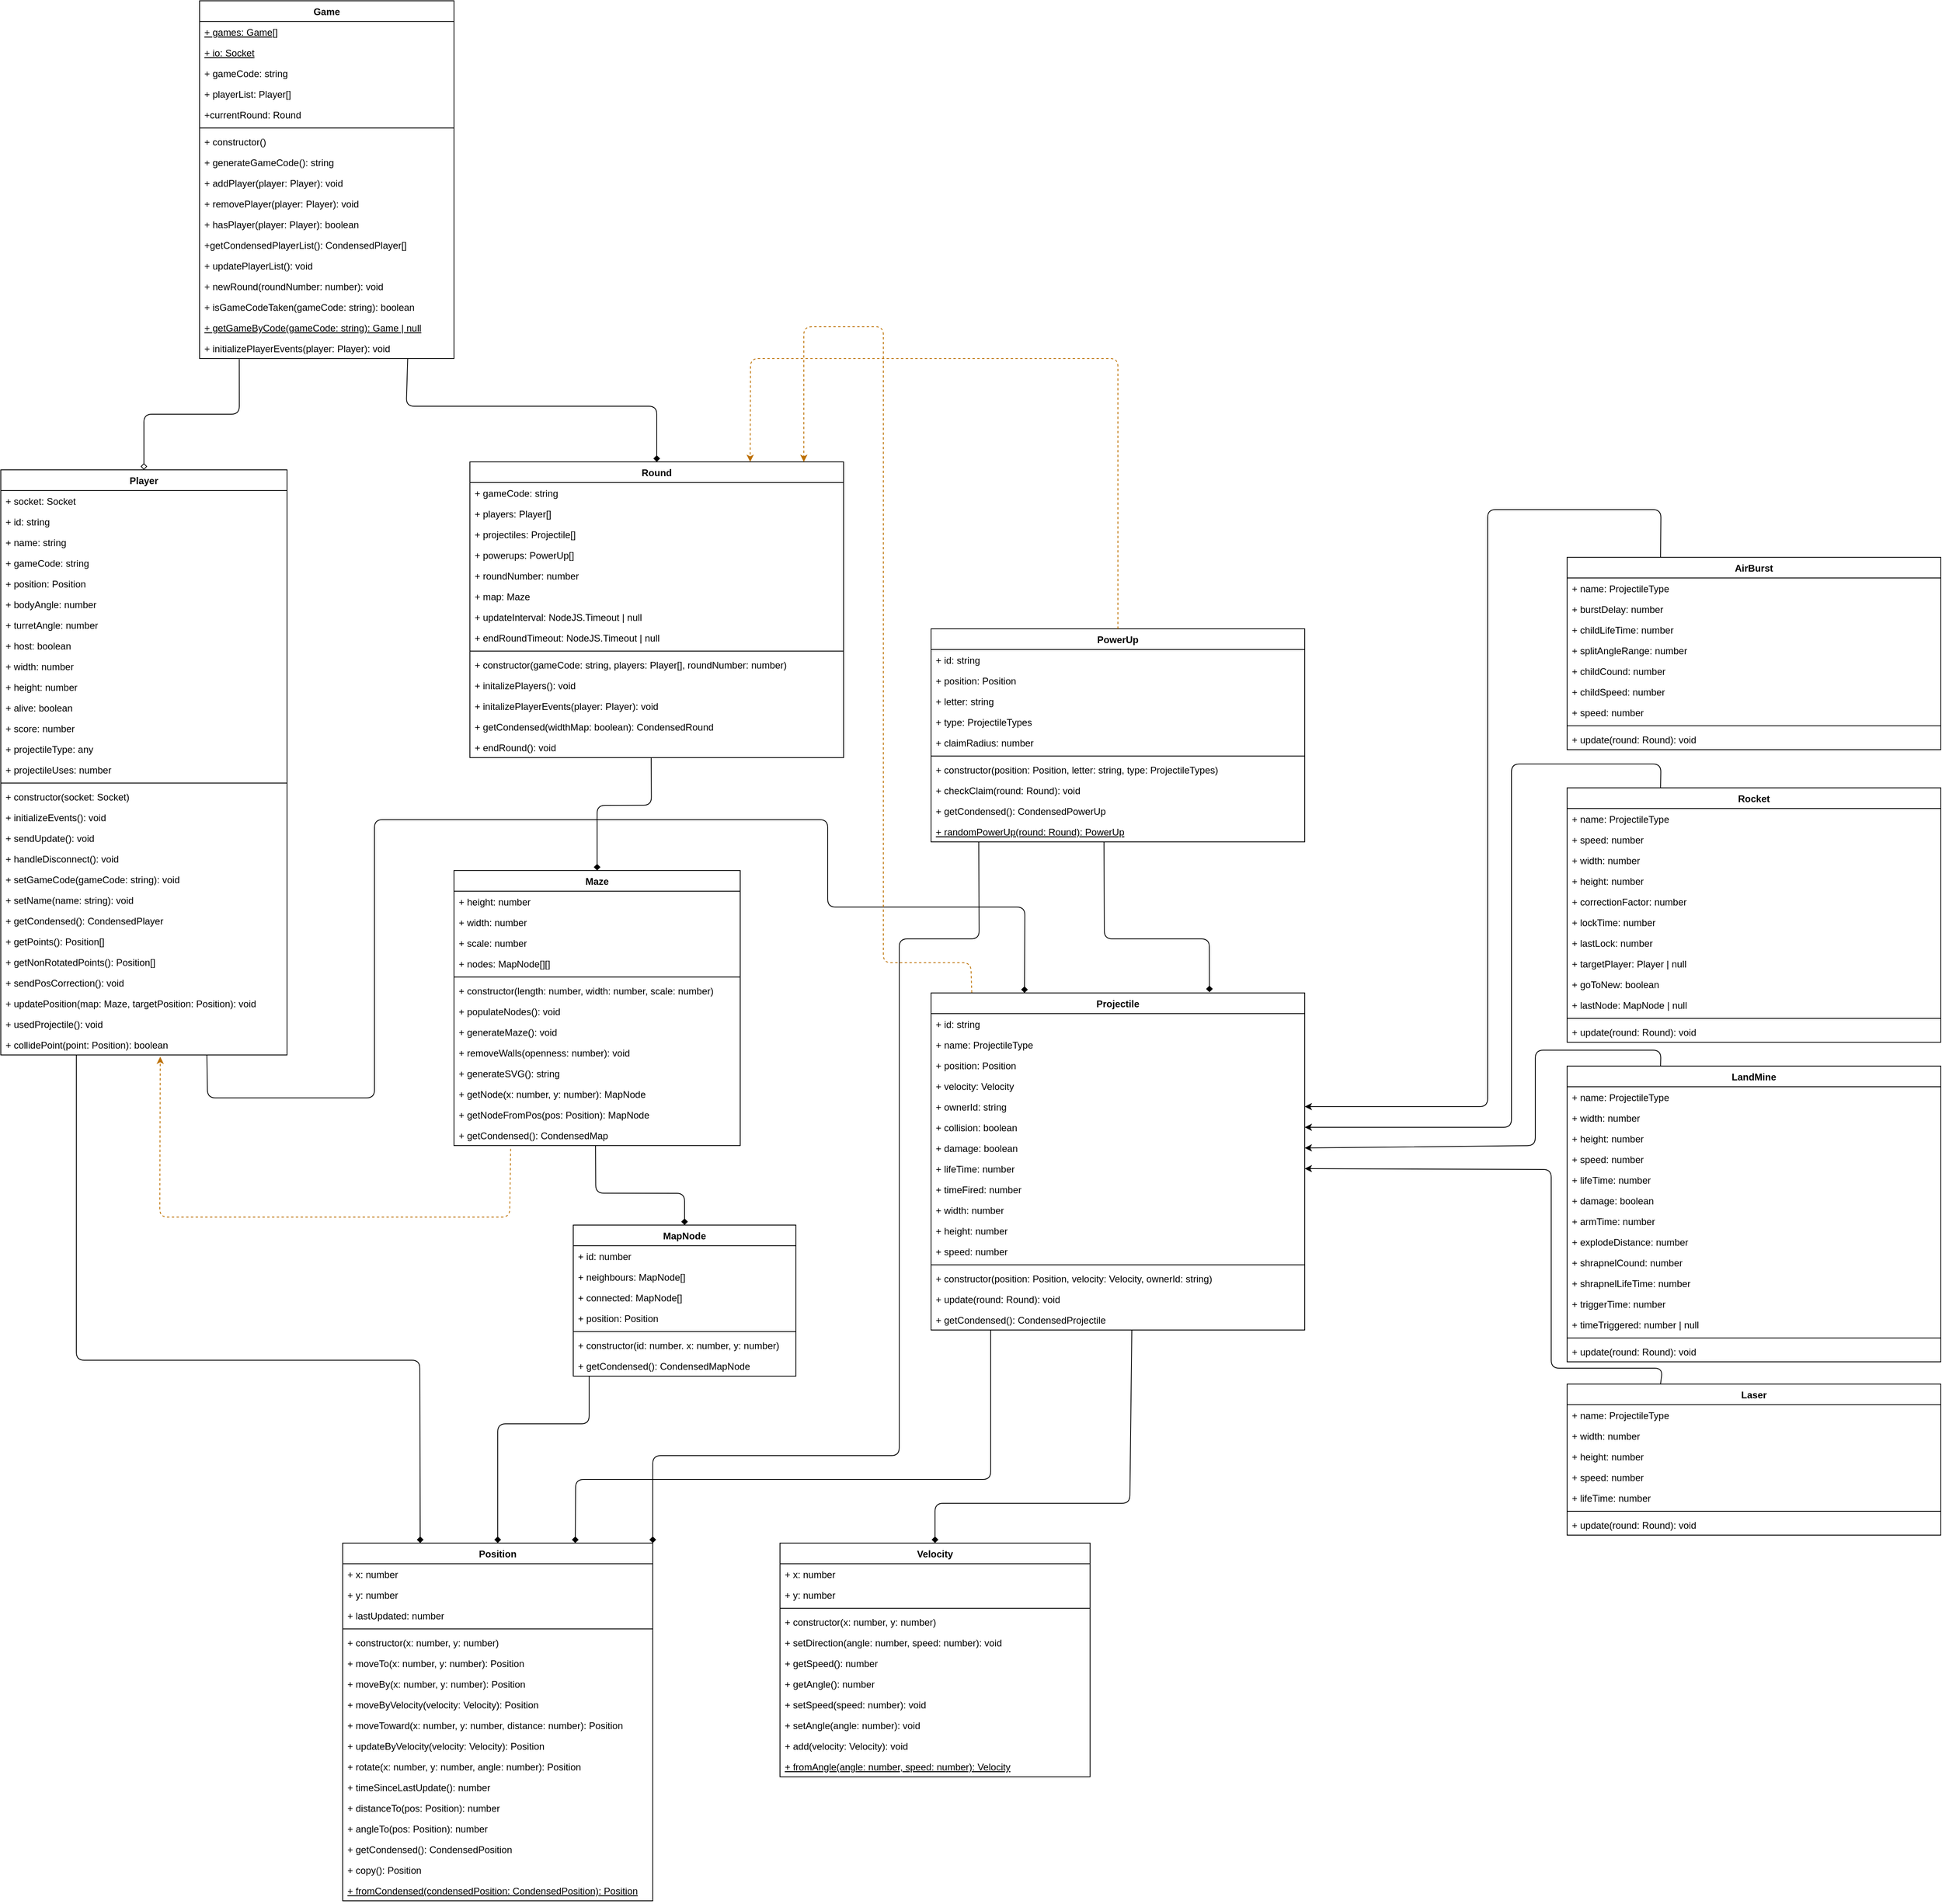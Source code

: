 <mxfile>
    <diagram id="QPvhvS99j_uoD0WqyEpR" name="Page-1">
        <mxGraphModel dx="4615" dy="2575" grid="1" gridSize="10" guides="1" tooltips="1" connect="1" arrows="1" fold="1" page="1" pageScale="1" pageWidth="10000" pageHeight="10000" background="none" math="0" shadow="0">
            <root>
                <mxCell id="0"/>
                <mxCell id="1" parent="0"/>
                <mxCell id="88" value="Game" style="swimlane;fontStyle=1;align=center;verticalAlign=top;childLayout=stackLayout;horizontal=1;startSize=26;horizontalStack=0;resizeParent=1;resizeParentMax=0;resizeLast=0;collapsible=1;marginBottom=0;strokeColor=default;" parent="1" vertex="1">
                    <mxGeometry x="440" y="50" width="320" height="450" as="geometry"/>
                </mxCell>
                <mxCell id="89" value="+ games: Game[]" style="text;strokeColor=none;fillColor=none;align=left;verticalAlign=top;spacingLeft=4;spacingRight=4;overflow=hidden;rotatable=0;points=[[0,0.5],[1,0.5]];portConstraint=eastwest;fontStyle=4" parent="88" vertex="1">
                    <mxGeometry y="26" width="320" height="26" as="geometry"/>
                </mxCell>
                <mxCell id="92" value="+ io: Socket" style="text;strokeColor=none;fillColor=none;align=left;verticalAlign=top;spacingLeft=4;spacingRight=4;overflow=hidden;rotatable=0;points=[[0,0.5],[1,0.5]];portConstraint=eastwest;fontStyle=4" parent="88" vertex="1">
                    <mxGeometry y="52" width="320" height="26" as="geometry"/>
                </mxCell>
                <mxCell id="93" value="+ gameCode: string" style="text;strokeColor=none;fillColor=none;align=left;verticalAlign=top;spacingLeft=4;spacingRight=4;overflow=hidden;rotatable=0;points=[[0,0.5],[1,0.5]];portConstraint=eastwest;" parent="88" vertex="1">
                    <mxGeometry y="78" width="320" height="26" as="geometry"/>
                </mxCell>
                <mxCell id="94" value="+ playerList: Player[]" style="text;strokeColor=none;fillColor=none;align=left;verticalAlign=top;spacingLeft=4;spacingRight=4;overflow=hidden;rotatable=0;points=[[0,0.5],[1,0.5]];portConstraint=eastwest;" parent="88" vertex="1">
                    <mxGeometry y="104" width="320" height="26" as="geometry"/>
                </mxCell>
                <mxCell id="95" value="+currentRound: Round" style="text;strokeColor=none;fillColor=none;align=left;verticalAlign=top;spacingLeft=4;spacingRight=4;overflow=hidden;rotatable=0;points=[[0,0.5],[1,0.5]];portConstraint=eastwest;" parent="88" vertex="1">
                    <mxGeometry y="130" width="320" height="26" as="geometry"/>
                </mxCell>
                <mxCell id="90" value="" style="line;strokeWidth=1;fillColor=none;align=left;verticalAlign=middle;spacingTop=-1;spacingLeft=3;spacingRight=3;rotatable=0;labelPosition=right;points=[];portConstraint=eastwest;strokeColor=inherit;" parent="88" vertex="1">
                    <mxGeometry y="156" width="320" height="8" as="geometry"/>
                </mxCell>
                <mxCell id="91" value="+ constructor()" style="text;strokeColor=none;fillColor=none;align=left;verticalAlign=top;spacingLeft=4;spacingRight=4;overflow=hidden;rotatable=0;points=[[0,0.5],[1,0.5]];portConstraint=eastwest;" parent="88" vertex="1">
                    <mxGeometry y="164" width="320" height="26" as="geometry"/>
                </mxCell>
                <mxCell id="96" value="+ generateGameCode(): string" style="text;strokeColor=none;fillColor=none;align=left;verticalAlign=top;spacingLeft=4;spacingRight=4;overflow=hidden;rotatable=0;points=[[0,0.5],[1,0.5]];portConstraint=eastwest;" parent="88" vertex="1">
                    <mxGeometry y="190" width="320" height="26" as="geometry"/>
                </mxCell>
                <mxCell id="97" value="+ addPlayer(player: Player): void" style="text;strokeColor=none;fillColor=none;align=left;verticalAlign=top;spacingLeft=4;spacingRight=4;overflow=hidden;rotatable=0;points=[[0,0.5],[1,0.5]];portConstraint=eastwest;" parent="88" vertex="1">
                    <mxGeometry y="216" width="320" height="26" as="geometry"/>
                </mxCell>
                <mxCell id="98" value="+ removePlayer(player: Player): void" style="text;strokeColor=none;fillColor=none;align=left;verticalAlign=top;spacingLeft=4;spacingRight=4;overflow=hidden;rotatable=0;points=[[0,0.5],[1,0.5]];portConstraint=eastwest;" parent="88" vertex="1">
                    <mxGeometry y="242" width="320" height="26" as="geometry"/>
                </mxCell>
                <mxCell id="99" value="+ hasPlayer(player: Player): boolean" style="text;strokeColor=none;fillColor=none;align=left;verticalAlign=top;spacingLeft=4;spacingRight=4;overflow=hidden;rotatable=0;points=[[0,0.5],[1,0.5]];portConstraint=eastwest;" parent="88" vertex="1">
                    <mxGeometry y="268" width="320" height="26" as="geometry"/>
                </mxCell>
                <mxCell id="100" value="+getCondensedPlayerList(): CondensedPlayer[]" style="text;strokeColor=none;fillColor=none;align=left;verticalAlign=top;spacingLeft=4;spacingRight=4;overflow=hidden;rotatable=0;points=[[0,0.5],[1,0.5]];portConstraint=eastwest;" parent="88" vertex="1">
                    <mxGeometry y="294" width="320" height="26" as="geometry"/>
                </mxCell>
                <mxCell id="101" value="+ updatePlayerList(): void" style="text;strokeColor=none;fillColor=none;align=left;verticalAlign=top;spacingLeft=4;spacingRight=4;overflow=hidden;rotatable=0;points=[[0,0.5],[1,0.5]];portConstraint=eastwest;" parent="88" vertex="1">
                    <mxGeometry y="320" width="320" height="26" as="geometry"/>
                </mxCell>
                <mxCell id="102" value="+ newRound(roundNumber: number): void" style="text;strokeColor=none;fillColor=none;align=left;verticalAlign=top;spacingLeft=4;spacingRight=4;overflow=hidden;rotatable=0;points=[[0,0.5],[1,0.5]];portConstraint=eastwest;" parent="88" vertex="1">
                    <mxGeometry y="346" width="320" height="26" as="geometry"/>
                </mxCell>
                <mxCell id="103" value="+ isGameCodeTaken(gameCode: string): boolean" style="text;strokeColor=none;fillColor=none;align=left;verticalAlign=top;spacingLeft=4;spacingRight=4;overflow=hidden;rotatable=0;points=[[0,0.5],[1,0.5]];portConstraint=eastwest;" parent="88" vertex="1">
                    <mxGeometry y="372" width="320" height="26" as="geometry"/>
                </mxCell>
                <mxCell id="104" value="+ getGameByCode(gameCode: string): Game | null" style="text;strokeColor=none;fillColor=none;align=left;verticalAlign=top;spacingLeft=4;spacingRight=4;overflow=hidden;rotatable=0;points=[[0,0.5],[1,0.5]];portConstraint=eastwest;fontStyle=4" parent="88" vertex="1">
                    <mxGeometry y="398" width="320" height="26" as="geometry"/>
                </mxCell>
                <mxCell id="105" value="+ initializePlayerEvents(player: Player): void" style="text;strokeColor=none;fillColor=none;align=left;verticalAlign=top;spacingLeft=4;spacingRight=4;overflow=hidden;rotatable=0;points=[[0,0.5],[1,0.5]];portConstraint=eastwest;" parent="88" vertex="1">
                    <mxGeometry y="424" width="320" height="26" as="geometry"/>
                </mxCell>
                <mxCell id="133" value="MapNode" style="swimlane;fontStyle=1;align=center;verticalAlign=top;childLayout=stackLayout;horizontal=1;startSize=26;horizontalStack=0;resizeParent=1;resizeParentMax=0;resizeLast=0;collapsible=1;marginBottom=0;" parent="1" vertex="1">
                    <mxGeometry x="910" y="1590" width="280" height="190" as="geometry"/>
                </mxCell>
                <mxCell id="134" value="+ id: number" style="text;strokeColor=none;fillColor=none;align=left;verticalAlign=top;spacingLeft=4;spacingRight=4;overflow=hidden;rotatable=0;points=[[0,0.5],[1,0.5]];portConstraint=eastwest;" parent="133" vertex="1">
                    <mxGeometry y="26" width="280" height="26" as="geometry"/>
                </mxCell>
                <mxCell id="137" value="+ neighbours: MapNode[]" style="text;strokeColor=none;fillColor=none;align=left;verticalAlign=top;spacingLeft=4;spacingRight=4;overflow=hidden;rotatable=0;points=[[0,0.5],[1,0.5]];portConstraint=eastwest;" parent="133" vertex="1">
                    <mxGeometry y="52" width="280" height="26" as="geometry"/>
                </mxCell>
                <mxCell id="138" value="+ connected: MapNode[]" style="text;strokeColor=none;fillColor=none;align=left;verticalAlign=top;spacingLeft=4;spacingRight=4;overflow=hidden;rotatable=0;points=[[0,0.5],[1,0.5]];portConstraint=eastwest;" parent="133" vertex="1">
                    <mxGeometry y="78" width="280" height="26" as="geometry"/>
                </mxCell>
                <mxCell id="139" value="+ position: Position" style="text;strokeColor=none;fillColor=none;align=left;verticalAlign=top;spacingLeft=4;spacingRight=4;overflow=hidden;rotatable=0;points=[[0,0.5],[1,0.5]];portConstraint=eastwest;" parent="133" vertex="1">
                    <mxGeometry y="104" width="280" height="26" as="geometry"/>
                </mxCell>
                <mxCell id="135" value="" style="line;strokeWidth=1;fillColor=none;align=left;verticalAlign=middle;spacingTop=-1;spacingLeft=3;spacingRight=3;rotatable=0;labelPosition=right;points=[];portConstraint=eastwest;strokeColor=inherit;" parent="133" vertex="1">
                    <mxGeometry y="130" width="280" height="8" as="geometry"/>
                </mxCell>
                <mxCell id="136" value="+ constructor(id: number. x: number, y: number)" style="text;strokeColor=none;fillColor=none;align=left;verticalAlign=top;spacingLeft=4;spacingRight=4;overflow=hidden;rotatable=0;points=[[0,0.5],[1,0.5]];portConstraint=eastwest;" parent="133" vertex="1">
                    <mxGeometry y="138" width="280" height="26" as="geometry"/>
                </mxCell>
                <mxCell id="140" value="+ getCondensed(): CondensedMapNode" style="text;strokeColor=none;fillColor=none;align=left;verticalAlign=top;spacingLeft=4;spacingRight=4;overflow=hidden;rotatable=0;points=[[0,0.5],[1,0.5]];portConstraint=eastwest;" parent="133" vertex="1">
                    <mxGeometry y="164" width="280" height="26" as="geometry"/>
                </mxCell>
                <mxCell id="142" value="Maze" style="swimlane;fontStyle=1;align=center;verticalAlign=top;childLayout=stackLayout;horizontal=1;startSize=26;horizontalStack=0;resizeParent=1;resizeParentMax=0;resizeLast=0;collapsible=1;marginBottom=0;" vertex="1" parent="1">
                    <mxGeometry x="760" y="1144" width="360" height="346" as="geometry"/>
                </mxCell>
                <mxCell id="143" value="+ height: number" style="text;strokeColor=none;fillColor=none;align=left;verticalAlign=top;spacingLeft=4;spacingRight=4;overflow=hidden;rotatable=0;points=[[0,0.5],[1,0.5]];portConstraint=eastwest;" vertex="1" parent="142">
                    <mxGeometry y="26" width="360" height="26" as="geometry"/>
                </mxCell>
                <mxCell id="146" value="+ width: number" style="text;strokeColor=none;fillColor=none;align=left;verticalAlign=top;spacingLeft=4;spacingRight=4;overflow=hidden;rotatable=0;points=[[0,0.5],[1,0.5]];portConstraint=eastwest;" vertex="1" parent="142">
                    <mxGeometry y="52" width="360" height="26" as="geometry"/>
                </mxCell>
                <mxCell id="147" value="+ scale: number" style="text;strokeColor=none;fillColor=none;align=left;verticalAlign=top;spacingLeft=4;spacingRight=4;overflow=hidden;rotatable=0;points=[[0,0.5],[1,0.5]];portConstraint=eastwest;" vertex="1" parent="142">
                    <mxGeometry y="78" width="360" height="26" as="geometry"/>
                </mxCell>
                <mxCell id="148" value="+ nodes: MapNode[][]" style="text;strokeColor=none;fillColor=none;align=left;verticalAlign=top;spacingLeft=4;spacingRight=4;overflow=hidden;rotatable=0;points=[[0,0.5],[1,0.5]];portConstraint=eastwest;" vertex="1" parent="142">
                    <mxGeometry y="104" width="360" height="26" as="geometry"/>
                </mxCell>
                <mxCell id="144" value="" style="line;strokeWidth=1;fillColor=none;align=left;verticalAlign=middle;spacingTop=-1;spacingLeft=3;spacingRight=3;rotatable=0;labelPosition=right;points=[];portConstraint=eastwest;strokeColor=inherit;" vertex="1" parent="142">
                    <mxGeometry y="130" width="360" height="8" as="geometry"/>
                </mxCell>
                <mxCell id="145" value="+ constructor(length: number, width: number, scale: number)" style="text;strokeColor=none;fillColor=none;align=left;verticalAlign=top;spacingLeft=4;spacingRight=4;overflow=hidden;rotatable=0;points=[[0,0.5],[1,0.5]];portConstraint=eastwest;" vertex="1" parent="142">
                    <mxGeometry y="138" width="360" height="26" as="geometry"/>
                </mxCell>
                <mxCell id="149" value="+ populateNodes(): void" style="text;strokeColor=none;fillColor=none;align=left;verticalAlign=top;spacingLeft=4;spacingRight=4;overflow=hidden;rotatable=0;points=[[0,0.5],[1,0.5]];portConstraint=eastwest;" vertex="1" parent="142">
                    <mxGeometry y="164" width="360" height="26" as="geometry"/>
                </mxCell>
                <mxCell id="150" value="+ generateMaze(): void" style="text;strokeColor=none;fillColor=none;align=left;verticalAlign=top;spacingLeft=4;spacingRight=4;overflow=hidden;rotatable=0;points=[[0,0.5],[1,0.5]];portConstraint=eastwest;" vertex="1" parent="142">
                    <mxGeometry y="190" width="360" height="26" as="geometry"/>
                </mxCell>
                <mxCell id="151" value="+ removeWalls(openness: number): void" style="text;strokeColor=none;fillColor=none;align=left;verticalAlign=top;spacingLeft=4;spacingRight=4;overflow=hidden;rotatable=0;points=[[0,0.5],[1,0.5]];portConstraint=eastwest;" vertex="1" parent="142">
                    <mxGeometry y="216" width="360" height="26" as="geometry"/>
                </mxCell>
                <mxCell id="152" value="+ generateSVG(): string" style="text;strokeColor=none;fillColor=none;align=left;verticalAlign=top;spacingLeft=4;spacingRight=4;overflow=hidden;rotatable=0;points=[[0,0.5],[1,0.5]];portConstraint=eastwest;" vertex="1" parent="142">
                    <mxGeometry y="242" width="360" height="26" as="geometry"/>
                </mxCell>
                <mxCell id="153" value="+ getNode(x: number, y: number): MapNode" style="text;strokeColor=none;fillColor=none;align=left;verticalAlign=top;spacingLeft=4;spacingRight=4;overflow=hidden;rotatable=0;points=[[0,0.5],[1,0.5]];portConstraint=eastwest;" vertex="1" parent="142">
                    <mxGeometry y="268" width="360" height="26" as="geometry"/>
                </mxCell>
                <mxCell id="154" value="+ getNodeFromPos(pos: Position): MapNode" style="text;strokeColor=none;fillColor=none;align=left;verticalAlign=top;spacingLeft=4;spacingRight=4;overflow=hidden;rotatable=0;points=[[0,0.5],[1,0.5]];portConstraint=eastwest;" vertex="1" parent="142">
                    <mxGeometry y="294" width="360" height="26" as="geometry"/>
                </mxCell>
                <mxCell id="155" value="+ getCondensed(): CondensedMap" style="text;strokeColor=none;fillColor=none;align=left;verticalAlign=top;spacingLeft=4;spacingRight=4;overflow=hidden;rotatable=0;points=[[0,0.5],[1,0.5]];portConstraint=eastwest;" vertex="1" parent="142">
                    <mxGeometry y="320" width="360" height="26" as="geometry"/>
                </mxCell>
                <mxCell id="156" value="Position" style="swimlane;fontStyle=1;align=center;verticalAlign=top;childLayout=stackLayout;horizontal=1;startSize=26;horizontalStack=0;resizeParent=1;resizeParentMax=0;resizeLast=0;collapsible=1;marginBottom=0;" vertex="1" parent="1">
                    <mxGeometry x="620" y="1990" width="390" height="450" as="geometry"/>
                </mxCell>
                <mxCell id="157" value="+ x: number" style="text;strokeColor=none;fillColor=none;align=left;verticalAlign=top;spacingLeft=4;spacingRight=4;overflow=hidden;rotatable=0;points=[[0,0.5],[1,0.5]];portConstraint=eastwest;" vertex="1" parent="156">
                    <mxGeometry y="26" width="390" height="26" as="geometry"/>
                </mxCell>
                <mxCell id="160" value="+ y: number" style="text;strokeColor=none;fillColor=none;align=left;verticalAlign=top;spacingLeft=4;spacingRight=4;overflow=hidden;rotatable=0;points=[[0,0.5],[1,0.5]];portConstraint=eastwest;" vertex="1" parent="156">
                    <mxGeometry y="52" width="390" height="26" as="geometry"/>
                </mxCell>
                <mxCell id="161" value="+ lastUpdated: number" style="text;strokeColor=none;fillColor=none;align=left;verticalAlign=top;spacingLeft=4;spacingRight=4;overflow=hidden;rotatable=0;points=[[0,0.5],[1,0.5]];portConstraint=eastwest;" vertex="1" parent="156">
                    <mxGeometry y="78" width="390" height="26" as="geometry"/>
                </mxCell>
                <mxCell id="158" value="" style="line;strokeWidth=1;fillColor=none;align=left;verticalAlign=middle;spacingTop=-1;spacingLeft=3;spacingRight=3;rotatable=0;labelPosition=right;points=[];portConstraint=eastwest;strokeColor=inherit;" vertex="1" parent="156">
                    <mxGeometry y="104" width="390" height="8" as="geometry"/>
                </mxCell>
                <mxCell id="159" value="+ constructor(x: number, y: number)" style="text;strokeColor=none;fillColor=none;align=left;verticalAlign=top;spacingLeft=4;spacingRight=4;overflow=hidden;rotatable=0;points=[[0,0.5],[1,0.5]];portConstraint=eastwest;" vertex="1" parent="156">
                    <mxGeometry y="112" width="390" height="26" as="geometry"/>
                </mxCell>
                <mxCell id="162" value="+ moveTo(x: number, y: number): Position" style="text;strokeColor=none;fillColor=none;align=left;verticalAlign=top;spacingLeft=4;spacingRight=4;overflow=hidden;rotatable=0;points=[[0,0.5],[1,0.5]];portConstraint=eastwest;" vertex="1" parent="156">
                    <mxGeometry y="138" width="390" height="26" as="geometry"/>
                </mxCell>
                <mxCell id="163" value="+ moveBy(x: number, y: number): Position" style="text;strokeColor=none;fillColor=none;align=left;verticalAlign=top;spacingLeft=4;spacingRight=4;overflow=hidden;rotatable=0;points=[[0,0.5],[1,0.5]];portConstraint=eastwest;" vertex="1" parent="156">
                    <mxGeometry y="164" width="390" height="26" as="geometry"/>
                </mxCell>
                <mxCell id="164" value="+ moveByVelocity(velocity: Velocity): Position" style="text;strokeColor=none;fillColor=none;align=left;verticalAlign=top;spacingLeft=4;spacingRight=4;overflow=hidden;rotatable=0;points=[[0,0.5],[1,0.5]];portConstraint=eastwest;" vertex="1" parent="156">
                    <mxGeometry y="190" width="390" height="26" as="geometry"/>
                </mxCell>
                <mxCell id="165" value="+ moveToward(x: number, y: number, distance: number): Position" style="text;strokeColor=none;fillColor=none;align=left;verticalAlign=top;spacingLeft=4;spacingRight=4;overflow=hidden;rotatable=0;points=[[0,0.5],[1,0.5]];portConstraint=eastwest;" vertex="1" parent="156">
                    <mxGeometry y="216" width="390" height="26" as="geometry"/>
                </mxCell>
                <mxCell id="166" value="+ updateByVelocity(velocity: Velocity): Position" style="text;strokeColor=none;fillColor=none;align=left;verticalAlign=top;spacingLeft=4;spacingRight=4;overflow=hidden;rotatable=0;points=[[0,0.5],[1,0.5]];portConstraint=eastwest;" vertex="1" parent="156">
                    <mxGeometry y="242" width="390" height="26" as="geometry"/>
                </mxCell>
                <mxCell id="167" value="+ rotate(x: number, y: number, angle: number): Position" style="text;strokeColor=none;fillColor=none;align=left;verticalAlign=top;spacingLeft=4;spacingRight=4;overflow=hidden;rotatable=0;points=[[0,0.5],[1,0.5]];portConstraint=eastwest;" vertex="1" parent="156">
                    <mxGeometry y="268" width="390" height="26" as="geometry"/>
                </mxCell>
                <mxCell id="168" value="+ timeSinceLastUpdate(): number" style="text;strokeColor=none;fillColor=none;align=left;verticalAlign=top;spacingLeft=4;spacingRight=4;overflow=hidden;rotatable=0;points=[[0,0.5],[1,0.5]];portConstraint=eastwest;" vertex="1" parent="156">
                    <mxGeometry y="294" width="390" height="26" as="geometry"/>
                </mxCell>
                <mxCell id="169" value="+ distanceTo(pos: Position): number" style="text;strokeColor=none;fillColor=none;align=left;verticalAlign=top;spacingLeft=4;spacingRight=4;overflow=hidden;rotatable=0;points=[[0,0.5],[1,0.5]];portConstraint=eastwest;" vertex="1" parent="156">
                    <mxGeometry y="320" width="390" height="26" as="geometry"/>
                </mxCell>
                <mxCell id="170" value="+ angleTo(pos: Position): number" style="text;strokeColor=none;fillColor=none;align=left;verticalAlign=top;spacingLeft=4;spacingRight=4;overflow=hidden;rotatable=0;points=[[0,0.5],[1,0.5]];portConstraint=eastwest;" vertex="1" parent="156">
                    <mxGeometry y="346" width="390" height="26" as="geometry"/>
                </mxCell>
                <mxCell id="171" value="+ getCondensed(): CondensedPosition" style="text;strokeColor=none;fillColor=none;align=left;verticalAlign=top;spacingLeft=4;spacingRight=4;overflow=hidden;rotatable=0;points=[[0,0.5],[1,0.5]];portConstraint=eastwest;" vertex="1" parent="156">
                    <mxGeometry y="372" width="390" height="26" as="geometry"/>
                </mxCell>
                <mxCell id="172" value="+ copy(): Position" style="text;strokeColor=none;fillColor=none;align=left;verticalAlign=top;spacingLeft=4;spacingRight=4;overflow=hidden;rotatable=0;points=[[0,0.5],[1,0.5]];portConstraint=eastwest;" vertex="1" parent="156">
                    <mxGeometry y="398" width="390" height="26" as="geometry"/>
                </mxCell>
                <mxCell id="173" value="+ fromCondensed(condensedPosition: CondensedPosition): Position" style="text;strokeColor=none;fillColor=none;align=left;verticalAlign=top;spacingLeft=4;spacingRight=4;overflow=hidden;rotatable=0;points=[[0,0.5],[1,0.5]];portConstraint=eastwest;fontStyle=4" vertex="1" parent="156">
                    <mxGeometry y="424" width="390" height="26" as="geometry"/>
                </mxCell>
                <mxCell id="174" value="Velocity" style="swimlane;fontStyle=1;align=center;verticalAlign=top;childLayout=stackLayout;horizontal=1;startSize=26;horizontalStack=0;resizeParent=1;resizeParentMax=0;resizeLast=0;collapsible=1;marginBottom=0;" vertex="1" parent="1">
                    <mxGeometry x="1170" y="1990" width="390" height="294" as="geometry"/>
                </mxCell>
                <mxCell id="175" value="+ x: number" style="text;strokeColor=none;fillColor=none;align=left;verticalAlign=top;spacingLeft=4;spacingRight=4;overflow=hidden;rotatable=0;points=[[0,0.5],[1,0.5]];portConstraint=eastwest;" vertex="1" parent="174">
                    <mxGeometry y="26" width="390" height="26" as="geometry"/>
                </mxCell>
                <mxCell id="178" value="+ y: number" style="text;strokeColor=none;fillColor=none;align=left;verticalAlign=top;spacingLeft=4;spacingRight=4;overflow=hidden;rotatable=0;points=[[0,0.5],[1,0.5]];portConstraint=eastwest;" vertex="1" parent="174">
                    <mxGeometry y="52" width="390" height="26" as="geometry"/>
                </mxCell>
                <mxCell id="176" value="" style="line;strokeWidth=1;fillColor=none;align=left;verticalAlign=middle;spacingTop=-1;spacingLeft=3;spacingRight=3;rotatable=0;labelPosition=right;points=[];portConstraint=eastwest;strokeColor=inherit;" vertex="1" parent="174">
                    <mxGeometry y="78" width="390" height="8" as="geometry"/>
                </mxCell>
                <mxCell id="177" value="+ constructor(x: number, y: number)" style="text;strokeColor=none;fillColor=none;align=left;verticalAlign=top;spacingLeft=4;spacingRight=4;overflow=hidden;rotatable=0;points=[[0,0.5],[1,0.5]];portConstraint=eastwest;" vertex="1" parent="174">
                    <mxGeometry y="86" width="390" height="26" as="geometry"/>
                </mxCell>
                <mxCell id="179" value="+ setDirection(angle: number, speed: number): void" style="text;strokeColor=none;fillColor=none;align=left;verticalAlign=top;spacingLeft=4;spacingRight=4;overflow=hidden;rotatable=0;points=[[0,0.5],[1,0.5]];portConstraint=eastwest;" vertex="1" parent="174">
                    <mxGeometry y="112" width="390" height="26" as="geometry"/>
                </mxCell>
                <mxCell id="180" value="+ getSpeed(): number" style="text;strokeColor=none;fillColor=none;align=left;verticalAlign=top;spacingLeft=4;spacingRight=4;overflow=hidden;rotatable=0;points=[[0,0.5],[1,0.5]];portConstraint=eastwest;" vertex="1" parent="174">
                    <mxGeometry y="138" width="390" height="26" as="geometry"/>
                </mxCell>
                <mxCell id="181" value="+ getAngle(): number" style="text;strokeColor=none;fillColor=none;align=left;verticalAlign=top;spacingLeft=4;spacingRight=4;overflow=hidden;rotatable=0;points=[[0,0.5],[1,0.5]];portConstraint=eastwest;" vertex="1" parent="174">
                    <mxGeometry y="164" width="390" height="26" as="geometry"/>
                </mxCell>
                <mxCell id="182" value="+ setSpeed(speed: number): void" style="text;strokeColor=none;fillColor=none;align=left;verticalAlign=top;spacingLeft=4;spacingRight=4;overflow=hidden;rotatable=0;points=[[0,0.5],[1,0.5]];portConstraint=eastwest;" vertex="1" parent="174">
                    <mxGeometry y="190" width="390" height="26" as="geometry"/>
                </mxCell>
                <mxCell id="183" value="+ setAngle(angle: number): void" style="text;strokeColor=none;fillColor=none;align=left;verticalAlign=top;spacingLeft=4;spacingRight=4;overflow=hidden;rotatable=0;points=[[0,0.5],[1,0.5]];portConstraint=eastwest;" vertex="1" parent="174">
                    <mxGeometry y="216" width="390" height="26" as="geometry"/>
                </mxCell>
                <mxCell id="184" value="+ add(velocity: Velocity): void" style="text;strokeColor=none;fillColor=none;align=left;verticalAlign=top;spacingLeft=4;spacingRight=4;overflow=hidden;rotatable=0;points=[[0,0.5],[1,0.5]];portConstraint=eastwest;" vertex="1" parent="174">
                    <mxGeometry y="242" width="390" height="26" as="geometry"/>
                </mxCell>
                <mxCell id="306" value="" style="endArrow=diamond;html=1;exitX=0.355;exitY=1.005;exitDx=0;exitDy=0;exitPerimeter=0;entryX=0.5;entryY=0;entryDx=0;entryDy=0;endFill=1;startArrow=none;fillColor=#000000;" edge="1" parent="174" target="156">
                    <mxGeometry width="50" height="50" relative="1" as="geometry">
                        <mxPoint x="-240" y="-210" as="sourcePoint"/>
                        <mxPoint x="192.5" y="482" as="targetPoint"/>
                        <Array as="points">
                            <mxPoint x="-240" y="-150"/>
                            <mxPoint x="-355" y="-150"/>
                        </Array>
                    </mxGeometry>
                </mxCell>
                <mxCell id="185" value="+ fromAngle(angle: number, speed: number): Velocity" style="text;strokeColor=none;fillColor=none;align=left;verticalAlign=top;spacingLeft=4;spacingRight=4;overflow=hidden;rotatable=0;points=[[0,0.5],[1,0.5]];portConstraint=eastwest;fontStyle=4" vertex="1" parent="174">
                    <mxGeometry y="268" width="390" height="26" as="geometry"/>
                </mxCell>
                <mxCell id="186" value="Round" style="swimlane;fontStyle=1;align=center;verticalAlign=top;childLayout=stackLayout;horizontal=1;startSize=26;horizontalStack=0;resizeParent=1;resizeParentMax=0;resizeLast=0;collapsible=1;marginBottom=0;" vertex="1" parent="1">
                    <mxGeometry x="780" y="630" width="470" height="372" as="geometry"/>
                </mxCell>
                <mxCell id="187" value="+ gameCode: string" style="text;strokeColor=none;fillColor=none;align=left;verticalAlign=top;spacingLeft=4;spacingRight=4;overflow=hidden;rotatable=0;points=[[0,0.5],[1,0.5]];portConstraint=eastwest;" vertex="1" parent="186">
                    <mxGeometry y="26" width="470" height="26" as="geometry"/>
                </mxCell>
                <mxCell id="190" value="+ players: Player[]" style="text;strokeColor=none;fillColor=none;align=left;verticalAlign=top;spacingLeft=4;spacingRight=4;overflow=hidden;rotatable=0;points=[[0,0.5],[1,0.5]];portConstraint=eastwest;" vertex="1" parent="186">
                    <mxGeometry y="52" width="470" height="26" as="geometry"/>
                </mxCell>
                <mxCell id="191" value="+ projectiles: Projectile[]" style="text;strokeColor=none;fillColor=none;align=left;verticalAlign=top;spacingLeft=4;spacingRight=4;overflow=hidden;rotatable=0;points=[[0,0.5],[1,0.5]];portConstraint=eastwest;" vertex="1" parent="186">
                    <mxGeometry y="78" width="470" height="26" as="geometry"/>
                </mxCell>
                <mxCell id="192" value="+ powerups: PowerUp[]" style="text;strokeColor=none;fillColor=none;align=left;verticalAlign=top;spacingLeft=4;spacingRight=4;overflow=hidden;rotatable=0;points=[[0,0.5],[1,0.5]];portConstraint=eastwest;" vertex="1" parent="186">
                    <mxGeometry y="104" width="470" height="26" as="geometry"/>
                </mxCell>
                <mxCell id="193" value="+ roundNumber: number" style="text;strokeColor=none;fillColor=none;align=left;verticalAlign=top;spacingLeft=4;spacingRight=4;overflow=hidden;rotatable=0;points=[[0,0.5],[1,0.5]];portConstraint=eastwest;" vertex="1" parent="186">
                    <mxGeometry y="130" width="470" height="26" as="geometry"/>
                </mxCell>
                <mxCell id="194" value="+ map: Maze" style="text;strokeColor=none;fillColor=none;align=left;verticalAlign=top;spacingLeft=4;spacingRight=4;overflow=hidden;rotatable=0;points=[[0,0.5],[1,0.5]];portConstraint=eastwest;" vertex="1" parent="186">
                    <mxGeometry y="156" width="470" height="26" as="geometry"/>
                </mxCell>
                <mxCell id="195" value="+ updateInterval: NodeJS.Timeout | null" style="text;strokeColor=none;fillColor=none;align=left;verticalAlign=top;spacingLeft=4;spacingRight=4;overflow=hidden;rotatable=0;points=[[0,0.5],[1,0.5]];portConstraint=eastwest;" vertex="1" parent="186">
                    <mxGeometry y="182" width="470" height="26" as="geometry"/>
                </mxCell>
                <mxCell id="196" value="+ endRoundTimeout: NodeJS.Timeout | null " style="text;strokeColor=none;fillColor=none;align=left;verticalAlign=top;spacingLeft=4;spacingRight=4;overflow=hidden;rotatable=0;points=[[0,0.5],[1,0.5]];portConstraint=eastwest;" vertex="1" parent="186">
                    <mxGeometry y="208" width="470" height="26" as="geometry"/>
                </mxCell>
                <mxCell id="188" value="" style="line;strokeWidth=1;fillColor=none;align=left;verticalAlign=middle;spacingTop=-1;spacingLeft=3;spacingRight=3;rotatable=0;labelPosition=right;points=[];portConstraint=eastwest;strokeColor=inherit;" vertex="1" parent="186">
                    <mxGeometry y="234" width="470" height="8" as="geometry"/>
                </mxCell>
                <mxCell id="189" value="+ constructor(gameCode: string, players: Player[], roundNumber: number)" style="text;strokeColor=none;fillColor=none;align=left;verticalAlign=top;spacingLeft=4;spacingRight=4;overflow=hidden;rotatable=0;points=[[0,0.5],[1,0.5]];portConstraint=eastwest;" vertex="1" parent="186">
                    <mxGeometry y="242" width="470" height="26" as="geometry"/>
                </mxCell>
                <mxCell id="197" value="+ initalizePlayers(): void" style="text;strokeColor=none;fillColor=none;align=left;verticalAlign=top;spacingLeft=4;spacingRight=4;overflow=hidden;rotatable=0;points=[[0,0.5],[1,0.5]];portConstraint=eastwest;" vertex="1" parent="186">
                    <mxGeometry y="268" width="470" height="26" as="geometry"/>
                </mxCell>
                <mxCell id="198" value="+ initalizePlayerEvents(player: Player): void" style="text;strokeColor=none;fillColor=none;align=left;verticalAlign=top;spacingLeft=4;spacingRight=4;overflow=hidden;rotatable=0;points=[[0,0.5],[1,0.5]];portConstraint=eastwest;" vertex="1" parent="186">
                    <mxGeometry y="294" width="470" height="26" as="geometry"/>
                </mxCell>
                <mxCell id="199" value="+ getCondensed(widthMap: boolean): CondensedRound" style="text;strokeColor=none;fillColor=none;align=left;verticalAlign=top;spacingLeft=4;spacingRight=4;overflow=hidden;rotatable=0;points=[[0,0.5],[1,0.5]];portConstraint=eastwest;" vertex="1" parent="186">
                    <mxGeometry y="320" width="470" height="26" as="geometry"/>
                </mxCell>
                <mxCell id="200" value="+ endRound(): void" style="text;strokeColor=none;fillColor=none;align=left;verticalAlign=top;spacingLeft=4;spacingRight=4;overflow=hidden;rotatable=0;points=[[0,0.5],[1,0.5]];portConstraint=eastwest;" vertex="1" parent="186">
                    <mxGeometry y="346" width="470" height="26" as="geometry"/>
                </mxCell>
                <mxCell id="202" value="Projectile" style="swimlane;fontStyle=1;align=center;verticalAlign=top;childLayout=stackLayout;horizontal=1;startSize=26;horizontalStack=0;resizeParent=1;resizeParentMax=0;resizeLast=0;collapsible=1;marginBottom=0;" vertex="1" parent="1">
                    <mxGeometry x="1360" y="1298" width="470" height="424" as="geometry"/>
                </mxCell>
                <mxCell id="203" value="+ id: string" style="text;strokeColor=none;fillColor=none;align=left;verticalAlign=top;spacingLeft=4;spacingRight=4;overflow=hidden;rotatable=0;points=[[0,0.5],[1,0.5]];portConstraint=eastwest;" vertex="1" parent="202">
                    <mxGeometry y="26" width="470" height="26" as="geometry"/>
                </mxCell>
                <mxCell id="206" value="+ name: ProjectileType" style="text;strokeColor=none;fillColor=none;align=left;verticalAlign=top;spacingLeft=4;spacingRight=4;overflow=hidden;rotatable=0;points=[[0,0.5],[1,0.5]];portConstraint=eastwest;" vertex="1" parent="202">
                    <mxGeometry y="52" width="470" height="26" as="geometry"/>
                </mxCell>
                <mxCell id="207" value="+ position: Position" style="text;strokeColor=none;fillColor=none;align=left;verticalAlign=top;spacingLeft=4;spacingRight=4;overflow=hidden;rotatable=0;points=[[0,0.5],[1,0.5]];portConstraint=eastwest;" vertex="1" parent="202">
                    <mxGeometry y="78" width="470" height="26" as="geometry"/>
                </mxCell>
                <mxCell id="208" value="+ velocity: Velocity" style="text;strokeColor=none;fillColor=none;align=left;verticalAlign=top;spacingLeft=4;spacingRight=4;overflow=hidden;rotatable=0;points=[[0,0.5],[1,0.5]];portConstraint=eastwest;" vertex="1" parent="202">
                    <mxGeometry y="104" width="470" height="26" as="geometry"/>
                </mxCell>
                <mxCell id="209" value="+ ownerId: string" style="text;strokeColor=none;fillColor=none;align=left;verticalAlign=top;spacingLeft=4;spacingRight=4;overflow=hidden;rotatable=0;points=[[0,0.5],[1,0.5]];portConstraint=eastwest;" vertex="1" parent="202">
                    <mxGeometry y="130" width="470" height="26" as="geometry"/>
                </mxCell>
                <mxCell id="210" value="+ collision: boolean" style="text;strokeColor=none;fillColor=none;align=left;verticalAlign=top;spacingLeft=4;spacingRight=4;overflow=hidden;rotatable=0;points=[[0,0.5],[1,0.5]];portConstraint=eastwest;" vertex="1" parent="202">
                    <mxGeometry y="156" width="470" height="26" as="geometry"/>
                </mxCell>
                <mxCell id="211" value="+ damage: boolean" style="text;strokeColor=none;fillColor=none;align=left;verticalAlign=top;spacingLeft=4;spacingRight=4;overflow=hidden;rotatable=0;points=[[0,0.5],[1,0.5]];portConstraint=eastwest;" vertex="1" parent="202">
                    <mxGeometry y="182" width="470" height="26" as="geometry"/>
                </mxCell>
                <mxCell id="212" value="+ lifeTime: number" style="text;strokeColor=none;fillColor=none;align=left;verticalAlign=top;spacingLeft=4;spacingRight=4;overflow=hidden;rotatable=0;points=[[0,0.5],[1,0.5]];portConstraint=eastwest;" vertex="1" parent="202">
                    <mxGeometry y="208" width="470" height="26" as="geometry"/>
                </mxCell>
                <mxCell id="213" value="+ timeFired: number" style="text;strokeColor=none;fillColor=none;align=left;verticalAlign=top;spacingLeft=4;spacingRight=4;overflow=hidden;rotatable=0;points=[[0,0.5],[1,0.5]];portConstraint=eastwest;" vertex="1" parent="202">
                    <mxGeometry y="234" width="470" height="26" as="geometry"/>
                </mxCell>
                <mxCell id="214" value="+ width: number" style="text;strokeColor=none;fillColor=none;align=left;verticalAlign=top;spacingLeft=4;spacingRight=4;overflow=hidden;rotatable=0;points=[[0,0.5],[1,0.5]];portConstraint=eastwest;" vertex="1" parent="202">
                    <mxGeometry y="260" width="470" height="26" as="geometry"/>
                </mxCell>
                <mxCell id="215" value="+ height: number" style="text;strokeColor=none;fillColor=none;align=left;verticalAlign=top;spacingLeft=4;spacingRight=4;overflow=hidden;rotatable=0;points=[[0,0.5],[1,0.5]];portConstraint=eastwest;" vertex="1" parent="202">
                    <mxGeometry y="286" width="470" height="26" as="geometry"/>
                </mxCell>
                <mxCell id="216" value="+ speed: number" style="text;strokeColor=none;fillColor=none;align=left;verticalAlign=top;spacingLeft=4;spacingRight=4;overflow=hidden;rotatable=0;points=[[0,0.5],[1,0.5]];portConstraint=eastwest;" vertex="1" parent="202">
                    <mxGeometry y="312" width="470" height="26" as="geometry"/>
                </mxCell>
                <mxCell id="204" value="" style="line;strokeWidth=1;fillColor=none;align=left;verticalAlign=middle;spacingTop=-1;spacingLeft=3;spacingRight=3;rotatable=0;labelPosition=right;points=[];portConstraint=eastwest;strokeColor=inherit;" vertex="1" parent="202">
                    <mxGeometry y="338" width="470" height="8" as="geometry"/>
                </mxCell>
                <mxCell id="205" value="+ constructor(position: Position, velocity: Velocity, ownerId: string)" style="text;strokeColor=none;fillColor=none;align=left;verticalAlign=top;spacingLeft=4;spacingRight=4;overflow=hidden;rotatable=0;points=[[0,0.5],[1,0.5]];portConstraint=eastwest;" vertex="1" parent="202">
                    <mxGeometry y="346" width="470" height="26" as="geometry"/>
                </mxCell>
                <mxCell id="217" value="+ update(round: Round): void" style="text;strokeColor=none;fillColor=none;align=left;verticalAlign=top;spacingLeft=4;spacingRight=4;overflow=hidden;rotatable=0;points=[[0,0.5],[1,0.5]];portConstraint=eastwest;" vertex="1" parent="202">
                    <mxGeometry y="372" width="470" height="26" as="geometry"/>
                </mxCell>
                <mxCell id="218" value="+ getCondensed(): CondensedProjectile" style="text;strokeColor=none;fillColor=none;align=left;verticalAlign=top;spacingLeft=4;spacingRight=4;overflow=hidden;rotatable=0;points=[[0,0.5],[1,0.5]];portConstraint=eastwest;" vertex="1" parent="202">
                    <mxGeometry y="398" width="470" height="26" as="geometry"/>
                </mxCell>
                <mxCell id="236" value="AirBurst" style="swimlane;fontStyle=1;align=center;verticalAlign=top;childLayout=stackLayout;horizontal=1;startSize=26;horizontalStack=0;resizeParent=1;resizeParentMax=0;resizeLast=0;collapsible=1;marginBottom=0;" vertex="1" parent="1">
                    <mxGeometry x="2160" y="750" width="470" height="242" as="geometry"/>
                </mxCell>
                <mxCell id="237" value="+ name: ProjectileType" style="text;strokeColor=none;fillColor=none;align=left;verticalAlign=top;spacingLeft=4;spacingRight=4;overflow=hidden;rotatable=0;points=[[0,0.5],[1,0.5]];portConstraint=eastwest;" vertex="1" parent="236">
                    <mxGeometry y="26" width="470" height="26" as="geometry"/>
                </mxCell>
                <mxCell id="240" value="+ burstDelay: number" style="text;strokeColor=none;fillColor=none;align=left;verticalAlign=top;spacingLeft=4;spacingRight=4;overflow=hidden;rotatable=0;points=[[0,0.5],[1,0.5]];portConstraint=eastwest;" vertex="1" parent="236">
                    <mxGeometry y="52" width="470" height="26" as="geometry"/>
                </mxCell>
                <mxCell id="241" value="+ childLifeTime: number" style="text;strokeColor=none;fillColor=none;align=left;verticalAlign=top;spacingLeft=4;spacingRight=4;overflow=hidden;rotatable=0;points=[[0,0.5],[1,0.5]];portConstraint=eastwest;" vertex="1" parent="236">
                    <mxGeometry y="78" width="470" height="26" as="geometry"/>
                </mxCell>
                <mxCell id="242" value="+ splitAngleRange: number" style="text;strokeColor=none;fillColor=none;align=left;verticalAlign=top;spacingLeft=4;spacingRight=4;overflow=hidden;rotatable=0;points=[[0,0.5],[1,0.5]];portConstraint=eastwest;" vertex="1" parent="236">
                    <mxGeometry y="104" width="470" height="26" as="geometry"/>
                </mxCell>
                <mxCell id="243" value="+ childCound: number" style="text;strokeColor=none;fillColor=none;align=left;verticalAlign=top;spacingLeft=4;spacingRight=4;overflow=hidden;rotatable=0;points=[[0,0.5],[1,0.5]];portConstraint=eastwest;" vertex="1" parent="236">
                    <mxGeometry y="130" width="470" height="26" as="geometry"/>
                </mxCell>
                <mxCell id="244" value="+ childSpeed: number" style="text;strokeColor=none;fillColor=none;align=left;verticalAlign=top;spacingLeft=4;spacingRight=4;overflow=hidden;rotatable=0;points=[[0,0.5],[1,0.5]];portConstraint=eastwest;" vertex="1" parent="236">
                    <mxGeometry y="156" width="470" height="26" as="geometry"/>
                </mxCell>
                <mxCell id="245" value="+ speed: number" style="text;strokeColor=none;fillColor=none;align=left;verticalAlign=top;spacingLeft=4;spacingRight=4;overflow=hidden;rotatable=0;points=[[0,0.5],[1,0.5]];portConstraint=eastwest;" vertex="1" parent="236">
                    <mxGeometry y="182" width="470" height="26" as="geometry"/>
                </mxCell>
                <mxCell id="238" value="" style="line;strokeWidth=1;fillColor=none;align=left;verticalAlign=middle;spacingTop=-1;spacingLeft=3;spacingRight=3;rotatable=0;labelPosition=right;points=[];portConstraint=eastwest;strokeColor=inherit;" vertex="1" parent="236">
                    <mxGeometry y="208" width="470" height="8" as="geometry"/>
                </mxCell>
                <mxCell id="239" value="+ update(round: Round): void" style="text;strokeColor=none;fillColor=none;align=left;verticalAlign=top;spacingLeft=4;spacingRight=4;overflow=hidden;rotatable=0;points=[[0,0.5],[1,0.5]];portConstraint=eastwest;" vertex="1" parent="236">
                    <mxGeometry y="216" width="470" height="26" as="geometry"/>
                </mxCell>
                <mxCell id="246" value="Rocket" style="swimlane;fontStyle=1;align=center;verticalAlign=top;childLayout=stackLayout;horizontal=1;startSize=26;horizontalStack=0;resizeParent=1;resizeParentMax=0;resizeLast=0;collapsible=1;marginBottom=0;" vertex="1" parent="1">
                    <mxGeometry x="2160" y="1040" width="470" height="320" as="geometry"/>
                </mxCell>
                <mxCell id="247" value="+ name: ProjectileType" style="text;strokeColor=none;fillColor=none;align=left;verticalAlign=top;spacingLeft=4;spacingRight=4;overflow=hidden;rotatable=0;points=[[0,0.5],[1,0.5]];portConstraint=eastwest;" vertex="1" parent="246">
                    <mxGeometry y="26" width="470" height="26" as="geometry"/>
                </mxCell>
                <mxCell id="250" value="+ speed: number" style="text;strokeColor=none;fillColor=none;align=left;verticalAlign=top;spacingLeft=4;spacingRight=4;overflow=hidden;rotatable=0;points=[[0,0.5],[1,0.5]];portConstraint=eastwest;" vertex="1" parent="246">
                    <mxGeometry y="52" width="470" height="26" as="geometry"/>
                </mxCell>
                <mxCell id="251" value="+ width: number" style="text;strokeColor=none;fillColor=none;align=left;verticalAlign=top;spacingLeft=4;spacingRight=4;overflow=hidden;rotatable=0;points=[[0,0.5],[1,0.5]];portConstraint=eastwest;" vertex="1" parent="246">
                    <mxGeometry y="78" width="470" height="26" as="geometry"/>
                </mxCell>
                <mxCell id="252" value="+ height: number" style="text;strokeColor=none;fillColor=none;align=left;verticalAlign=top;spacingLeft=4;spacingRight=4;overflow=hidden;rotatable=0;points=[[0,0.5],[1,0.5]];portConstraint=eastwest;" vertex="1" parent="246">
                    <mxGeometry y="104" width="470" height="26" as="geometry"/>
                </mxCell>
                <mxCell id="253" value="+ correctionFactor: number" style="text;strokeColor=none;fillColor=none;align=left;verticalAlign=top;spacingLeft=4;spacingRight=4;overflow=hidden;rotatable=0;points=[[0,0.5],[1,0.5]];portConstraint=eastwest;" vertex="1" parent="246">
                    <mxGeometry y="130" width="470" height="26" as="geometry"/>
                </mxCell>
                <mxCell id="254" value="+ lockTime: number" style="text;strokeColor=none;fillColor=none;align=left;verticalAlign=top;spacingLeft=4;spacingRight=4;overflow=hidden;rotatable=0;points=[[0,0.5],[1,0.5]];portConstraint=eastwest;" vertex="1" parent="246">
                    <mxGeometry y="156" width="470" height="26" as="geometry"/>
                </mxCell>
                <mxCell id="255" value="+ lastLock: number" style="text;strokeColor=none;fillColor=none;align=left;verticalAlign=top;spacingLeft=4;spacingRight=4;overflow=hidden;rotatable=0;points=[[0,0.5],[1,0.5]];portConstraint=eastwest;" vertex="1" parent="246">
                    <mxGeometry y="182" width="470" height="26" as="geometry"/>
                </mxCell>
                <mxCell id="256" value="+ targetPlayer: Player | null" style="text;strokeColor=none;fillColor=none;align=left;verticalAlign=top;spacingLeft=4;spacingRight=4;overflow=hidden;rotatable=0;points=[[0,0.5],[1,0.5]];portConstraint=eastwest;" vertex="1" parent="246">
                    <mxGeometry y="208" width="470" height="26" as="geometry"/>
                </mxCell>
                <mxCell id="257" value="+ goToNew: boolean" style="text;strokeColor=none;fillColor=none;align=left;verticalAlign=top;spacingLeft=4;spacingRight=4;overflow=hidden;rotatable=0;points=[[0,0.5],[1,0.5]];portConstraint=eastwest;" vertex="1" parent="246">
                    <mxGeometry y="234" width="470" height="26" as="geometry"/>
                </mxCell>
                <mxCell id="258" value="+ lastNode: MapNode | null" style="text;strokeColor=none;fillColor=none;align=left;verticalAlign=top;spacingLeft=4;spacingRight=4;overflow=hidden;rotatable=0;points=[[0,0.5],[1,0.5]];portConstraint=eastwest;" vertex="1" parent="246">
                    <mxGeometry y="260" width="470" height="26" as="geometry"/>
                </mxCell>
                <mxCell id="248" value="" style="line;strokeWidth=1;fillColor=none;align=left;verticalAlign=middle;spacingTop=-1;spacingLeft=3;spacingRight=3;rotatable=0;labelPosition=right;points=[];portConstraint=eastwest;strokeColor=inherit;" vertex="1" parent="246">
                    <mxGeometry y="286" width="470" height="8" as="geometry"/>
                </mxCell>
                <mxCell id="249" value="+ update(round: Round): void" style="text;strokeColor=none;fillColor=none;align=left;verticalAlign=top;spacingLeft=4;spacingRight=4;overflow=hidden;rotatable=0;points=[[0,0.5],[1,0.5]];portConstraint=eastwest;" vertex="1" parent="246">
                    <mxGeometry y="294" width="470" height="26" as="geometry"/>
                </mxCell>
                <mxCell id="262" value="LandMine" style="swimlane;fontStyle=1;align=center;verticalAlign=top;childLayout=stackLayout;horizontal=1;startSize=26;horizontalStack=0;resizeParent=1;resizeParentMax=0;resizeLast=0;collapsible=1;marginBottom=0;" vertex="1" parent="1">
                    <mxGeometry x="2160" y="1390" width="470" height="372" as="geometry"/>
                </mxCell>
                <mxCell id="263" value="+ name: ProjectileType" style="text;strokeColor=none;fillColor=none;align=left;verticalAlign=top;spacingLeft=4;spacingRight=4;overflow=hidden;rotatable=0;points=[[0,0.5],[1,0.5]];portConstraint=eastwest;" vertex="1" parent="262">
                    <mxGeometry y="26" width="470" height="26" as="geometry"/>
                </mxCell>
                <mxCell id="266" value="+ width: number" style="text;strokeColor=none;fillColor=none;align=left;verticalAlign=top;spacingLeft=4;spacingRight=4;overflow=hidden;rotatable=0;points=[[0,0.5],[1,0.5]];portConstraint=eastwest;" vertex="1" parent="262">
                    <mxGeometry y="52" width="470" height="26" as="geometry"/>
                </mxCell>
                <mxCell id="267" value="+ height: number" style="text;strokeColor=none;fillColor=none;align=left;verticalAlign=top;spacingLeft=4;spacingRight=4;overflow=hidden;rotatable=0;points=[[0,0.5],[1,0.5]];portConstraint=eastwest;" vertex="1" parent="262">
                    <mxGeometry y="78" width="470" height="26" as="geometry"/>
                </mxCell>
                <mxCell id="268" value="+ speed: number" style="text;strokeColor=none;fillColor=none;align=left;verticalAlign=top;spacingLeft=4;spacingRight=4;overflow=hidden;rotatable=0;points=[[0,0.5],[1,0.5]];portConstraint=eastwest;" vertex="1" parent="262">
                    <mxGeometry y="104" width="470" height="26" as="geometry"/>
                </mxCell>
                <mxCell id="269" value="+ lifeTime: number" style="text;strokeColor=none;fillColor=none;align=left;verticalAlign=top;spacingLeft=4;spacingRight=4;overflow=hidden;rotatable=0;points=[[0,0.5],[1,0.5]];portConstraint=eastwest;" vertex="1" parent="262">
                    <mxGeometry y="130" width="470" height="26" as="geometry"/>
                </mxCell>
                <mxCell id="270" value="+ damage: boolean" style="text;strokeColor=none;fillColor=none;align=left;verticalAlign=top;spacingLeft=4;spacingRight=4;overflow=hidden;rotatable=0;points=[[0,0.5],[1,0.5]];portConstraint=eastwest;" vertex="1" parent="262">
                    <mxGeometry y="156" width="470" height="26" as="geometry"/>
                </mxCell>
                <mxCell id="271" value="+ armTime: number" style="text;strokeColor=none;fillColor=none;align=left;verticalAlign=top;spacingLeft=4;spacingRight=4;overflow=hidden;rotatable=0;points=[[0,0.5],[1,0.5]];portConstraint=eastwest;" vertex="1" parent="262">
                    <mxGeometry y="182" width="470" height="26" as="geometry"/>
                </mxCell>
                <mxCell id="272" value="+ explodeDistance: number" style="text;strokeColor=none;fillColor=none;align=left;verticalAlign=top;spacingLeft=4;spacingRight=4;overflow=hidden;rotatable=0;points=[[0,0.5],[1,0.5]];portConstraint=eastwest;" vertex="1" parent="262">
                    <mxGeometry y="208" width="470" height="26" as="geometry"/>
                </mxCell>
                <mxCell id="273" value="+ shrapnelCound: number" style="text;strokeColor=none;fillColor=none;align=left;verticalAlign=top;spacingLeft=4;spacingRight=4;overflow=hidden;rotatable=0;points=[[0,0.5],[1,0.5]];portConstraint=eastwest;" vertex="1" parent="262">
                    <mxGeometry y="234" width="470" height="26" as="geometry"/>
                </mxCell>
                <mxCell id="274" value="+ shrapnelLifeTime: number" style="text;strokeColor=none;fillColor=none;align=left;verticalAlign=top;spacingLeft=4;spacingRight=4;overflow=hidden;rotatable=0;points=[[0,0.5],[1,0.5]];portConstraint=eastwest;" vertex="1" parent="262">
                    <mxGeometry y="260" width="470" height="26" as="geometry"/>
                </mxCell>
                <mxCell id="275" value="+ triggerTime: number" style="text;strokeColor=none;fillColor=none;align=left;verticalAlign=top;spacingLeft=4;spacingRight=4;overflow=hidden;rotatable=0;points=[[0,0.5],[1,0.5]];portConstraint=eastwest;" vertex="1" parent="262">
                    <mxGeometry y="286" width="470" height="26" as="geometry"/>
                </mxCell>
                <mxCell id="276" value="+ timeTriggered: number | null" style="text;strokeColor=none;fillColor=none;align=left;verticalAlign=top;spacingLeft=4;spacingRight=4;overflow=hidden;rotatable=0;points=[[0,0.5],[1,0.5]];portConstraint=eastwest;" vertex="1" parent="262">
                    <mxGeometry y="312" width="470" height="26" as="geometry"/>
                </mxCell>
                <mxCell id="264" value="" style="line;strokeWidth=1;fillColor=none;align=left;verticalAlign=middle;spacingTop=-1;spacingLeft=3;spacingRight=3;rotatable=0;labelPosition=right;points=[];portConstraint=eastwest;strokeColor=inherit;" vertex="1" parent="262">
                    <mxGeometry y="338" width="470" height="8" as="geometry"/>
                </mxCell>
                <mxCell id="265" value="+ update(round: Round): void" style="text;strokeColor=none;fillColor=none;align=left;verticalAlign=top;spacingLeft=4;spacingRight=4;overflow=hidden;rotatable=0;points=[[0,0.5],[1,0.5]];portConstraint=eastwest;" vertex="1" parent="262">
                    <mxGeometry y="346" width="470" height="26" as="geometry"/>
                </mxCell>
                <mxCell id="277" value="Laser" style="swimlane;fontStyle=1;align=center;verticalAlign=top;childLayout=stackLayout;horizontal=1;startSize=26;horizontalStack=0;resizeParent=1;resizeParentMax=0;resizeLast=0;collapsible=1;marginBottom=0;" vertex="1" parent="1">
                    <mxGeometry x="2160" y="1790" width="470" height="190" as="geometry"/>
                </mxCell>
                <mxCell id="278" value="+ name: ProjectileType" style="text;strokeColor=none;fillColor=none;align=left;verticalAlign=top;spacingLeft=4;spacingRight=4;overflow=hidden;rotatable=0;points=[[0,0.5],[1,0.5]];portConstraint=eastwest;" vertex="1" parent="277">
                    <mxGeometry y="26" width="470" height="26" as="geometry"/>
                </mxCell>
                <mxCell id="281" value="+ width: number" style="text;strokeColor=none;fillColor=none;align=left;verticalAlign=top;spacingLeft=4;spacingRight=4;overflow=hidden;rotatable=0;points=[[0,0.5],[1,0.5]];portConstraint=eastwest;" vertex="1" parent="277">
                    <mxGeometry y="52" width="470" height="26" as="geometry"/>
                </mxCell>
                <mxCell id="282" value="+ height: number" style="text;strokeColor=none;fillColor=none;align=left;verticalAlign=top;spacingLeft=4;spacingRight=4;overflow=hidden;rotatable=0;points=[[0,0.5],[1,0.5]];portConstraint=eastwest;" vertex="1" parent="277">
                    <mxGeometry y="78" width="470" height="26" as="geometry"/>
                </mxCell>
                <mxCell id="283" value="+ speed: number" style="text;strokeColor=none;fillColor=none;align=left;verticalAlign=top;spacingLeft=4;spacingRight=4;overflow=hidden;rotatable=0;points=[[0,0.5],[1,0.5]];portConstraint=eastwest;" vertex="1" parent="277">
                    <mxGeometry y="104" width="470" height="26" as="geometry"/>
                </mxCell>
                <mxCell id="284" value="+ lifeTime: number" style="text;strokeColor=none;fillColor=none;align=left;verticalAlign=top;spacingLeft=4;spacingRight=4;overflow=hidden;rotatable=0;points=[[0,0.5],[1,0.5]];portConstraint=eastwest;" vertex="1" parent="277">
                    <mxGeometry y="130" width="470" height="26" as="geometry"/>
                </mxCell>
                <mxCell id="279" value="" style="line;strokeWidth=1;fillColor=none;align=left;verticalAlign=middle;spacingTop=-1;spacingLeft=3;spacingRight=3;rotatable=0;labelPosition=right;points=[];portConstraint=eastwest;strokeColor=inherit;" vertex="1" parent="277">
                    <mxGeometry y="156" width="470" height="8" as="geometry"/>
                </mxCell>
                <mxCell id="280" value="+ update(round: Round): void" style="text;strokeColor=none;fillColor=none;align=left;verticalAlign=top;spacingLeft=4;spacingRight=4;overflow=hidden;rotatable=0;points=[[0,0.5],[1,0.5]];portConstraint=eastwest;" vertex="1" parent="277">
                    <mxGeometry y="164" width="470" height="26" as="geometry"/>
                </mxCell>
                <mxCell id="285" value="PowerUp" style="swimlane;fontStyle=1;align=center;verticalAlign=top;childLayout=stackLayout;horizontal=1;startSize=26;horizontalStack=0;resizeParent=1;resizeParentMax=0;resizeLast=0;collapsible=1;marginBottom=0;" vertex="1" parent="1">
                    <mxGeometry x="1360" y="840" width="470" height="268" as="geometry"/>
                </mxCell>
                <mxCell id="286" value="+ id: string" style="text;strokeColor=none;fillColor=none;align=left;verticalAlign=top;spacingLeft=4;spacingRight=4;overflow=hidden;rotatable=0;points=[[0,0.5],[1,0.5]];portConstraint=eastwest;" vertex="1" parent="285">
                    <mxGeometry y="26" width="470" height="26" as="geometry"/>
                </mxCell>
                <mxCell id="289" value="+ position: Position" style="text;strokeColor=none;fillColor=none;align=left;verticalAlign=top;spacingLeft=4;spacingRight=4;overflow=hidden;rotatable=0;points=[[0,0.5],[1,0.5]];portConstraint=eastwest;" vertex="1" parent="285">
                    <mxGeometry y="52" width="470" height="26" as="geometry"/>
                </mxCell>
                <mxCell id="290" value="+ letter: string" style="text;strokeColor=none;fillColor=none;align=left;verticalAlign=top;spacingLeft=4;spacingRight=4;overflow=hidden;rotatable=0;points=[[0,0.5],[1,0.5]];portConstraint=eastwest;" vertex="1" parent="285">
                    <mxGeometry y="78" width="470" height="26" as="geometry"/>
                </mxCell>
                <mxCell id="291" value="+ type: ProjectileTypes" style="text;strokeColor=none;fillColor=none;align=left;verticalAlign=top;spacingLeft=4;spacingRight=4;overflow=hidden;rotatable=0;points=[[0,0.5],[1,0.5]];portConstraint=eastwest;" vertex="1" parent="285">
                    <mxGeometry y="104" width="470" height="26" as="geometry"/>
                </mxCell>
                <mxCell id="292" value="+ claimRadius: number" style="text;strokeColor=none;fillColor=none;align=left;verticalAlign=top;spacingLeft=4;spacingRight=4;overflow=hidden;rotatable=0;points=[[0,0.5],[1,0.5]];portConstraint=eastwest;" vertex="1" parent="285">
                    <mxGeometry y="130" width="470" height="26" as="geometry"/>
                </mxCell>
                <mxCell id="287" value="" style="line;strokeWidth=1;fillColor=none;align=left;verticalAlign=middle;spacingTop=-1;spacingLeft=3;spacingRight=3;rotatable=0;labelPosition=right;points=[];portConstraint=eastwest;strokeColor=inherit;" vertex="1" parent="285">
                    <mxGeometry y="156" width="470" height="8" as="geometry"/>
                </mxCell>
                <mxCell id="288" value="+ constructor(position: Position, letter: string, type: ProjectileTypes)" style="text;strokeColor=none;fillColor=none;align=left;verticalAlign=top;spacingLeft=4;spacingRight=4;overflow=hidden;rotatable=0;points=[[0,0.5],[1,0.5]];portConstraint=eastwest;" vertex="1" parent="285">
                    <mxGeometry y="164" width="470" height="26" as="geometry"/>
                </mxCell>
                <mxCell id="293" value="+ checkClaim(round: Round): void" style="text;strokeColor=none;fillColor=none;align=left;verticalAlign=top;spacingLeft=4;spacingRight=4;overflow=hidden;rotatable=0;points=[[0,0.5],[1,0.5]];portConstraint=eastwest;" vertex="1" parent="285">
                    <mxGeometry y="190" width="470" height="26" as="geometry"/>
                </mxCell>
                <mxCell id="294" value="+ getCondensed(): CondensedPowerUp" style="text;strokeColor=none;fillColor=none;align=left;verticalAlign=top;spacingLeft=4;spacingRight=4;overflow=hidden;rotatable=0;points=[[0,0.5],[1,0.5]];portConstraint=eastwest;" vertex="1" parent="285">
                    <mxGeometry y="216" width="470" height="26" as="geometry"/>
                </mxCell>
                <mxCell id="295" value="+ randomPowerUp(round: Round): PowerUp" style="text;strokeColor=none;fillColor=none;align=left;verticalAlign=top;spacingLeft=4;spacingRight=4;overflow=hidden;rotatable=0;points=[[0,0.5],[1,0.5]];portConstraint=eastwest;fontStyle=4" vertex="1" parent="285">
                    <mxGeometry y="242" width="470" height="26" as="geometry"/>
                </mxCell>
                <mxCell id="297" value="" style="endArrow=diamond;html=1;exitX=0.156;exitY=1.031;exitDx=0;exitDy=0;exitPerimeter=0;entryX=0.5;entryY=0;entryDx=0;entryDy=0;endFill=0;startArrow=none;" edge="1" parent="1" source="105" target="106">
                    <mxGeometry width="50" height="50" relative="1" as="geometry">
                        <mxPoint x="740.0" y="500.0" as="sourcePoint"/>
                        <mxPoint x="870.3" y="619.9" as="targetPoint"/>
                        <Array as="points">
                            <mxPoint x="490" y="570"/>
                            <mxPoint x="370" y="570"/>
                        </Array>
                    </mxGeometry>
                </mxCell>
                <mxCell id="106" value="Player" style="swimlane;fontStyle=1;align=center;verticalAlign=top;childLayout=stackLayout;horizontal=1;startSize=26;horizontalStack=0;resizeParent=1;resizeParentMax=0;resizeLast=0;collapsible=1;marginBottom=0;strokeColor=default;" parent="1" vertex="1">
                    <mxGeometry x="190" y="640" width="360" height="736" as="geometry"/>
                </mxCell>
                <mxCell id="107" value="+ socket: Socket" style="text;strokeColor=none;fillColor=none;align=left;verticalAlign=top;spacingLeft=4;spacingRight=4;overflow=hidden;rotatable=0;points=[[0,0.5],[1,0.5]];portConstraint=eastwest;" parent="106" vertex="1">
                    <mxGeometry y="26" width="360" height="26" as="geometry"/>
                </mxCell>
                <mxCell id="110" value="+ id: string" style="text;strokeColor=none;fillColor=none;align=left;verticalAlign=top;spacingLeft=4;spacingRight=4;overflow=hidden;rotatable=0;points=[[0,0.5],[1,0.5]];portConstraint=eastwest;" parent="106" vertex="1">
                    <mxGeometry y="52" width="360" height="26" as="geometry"/>
                </mxCell>
                <mxCell id="111" value="+ name: string" style="text;strokeColor=none;fillColor=none;align=left;verticalAlign=top;spacingLeft=4;spacingRight=4;overflow=hidden;rotatable=0;points=[[0,0.5],[1,0.5]];portConstraint=eastwest;" parent="106" vertex="1">
                    <mxGeometry y="78" width="360" height="26" as="geometry"/>
                </mxCell>
                <mxCell id="112" value="+ gameCode: string" style="text;strokeColor=none;fillColor=none;align=left;verticalAlign=top;spacingLeft=4;spacingRight=4;overflow=hidden;rotatable=0;points=[[0,0.5],[1,0.5]];portConstraint=eastwest;" parent="106" vertex="1">
                    <mxGeometry y="104" width="360" height="26" as="geometry"/>
                </mxCell>
                <mxCell id="113" value="+ position: Position" style="text;strokeColor=none;fillColor=none;align=left;verticalAlign=top;spacingLeft=4;spacingRight=4;overflow=hidden;rotatable=0;points=[[0,0.5],[1,0.5]];portConstraint=eastwest;" parent="106" vertex="1">
                    <mxGeometry y="130" width="360" height="26" as="geometry"/>
                </mxCell>
                <mxCell id="114" value="+ bodyAngle: number" style="text;strokeColor=none;fillColor=none;align=left;verticalAlign=top;spacingLeft=4;spacingRight=4;overflow=hidden;rotatable=0;points=[[0,0.5],[1,0.5]];portConstraint=eastwest;" parent="106" vertex="1">
                    <mxGeometry y="156" width="360" height="26" as="geometry"/>
                </mxCell>
                <mxCell id="115" value="+ turretAngle: number" style="text;strokeColor=none;fillColor=none;align=left;verticalAlign=top;spacingLeft=4;spacingRight=4;overflow=hidden;rotatable=0;points=[[0,0.5],[1,0.5]];portConstraint=eastwest;" parent="106" vertex="1">
                    <mxGeometry y="182" width="360" height="26" as="geometry"/>
                </mxCell>
                <mxCell id="116" value="+ host: boolean" style="text;strokeColor=none;fillColor=none;align=left;verticalAlign=top;spacingLeft=4;spacingRight=4;overflow=hidden;rotatable=0;points=[[0,0.5],[1,0.5]];portConstraint=eastwest;" parent="106" vertex="1">
                    <mxGeometry y="208" width="360" height="26" as="geometry"/>
                </mxCell>
                <mxCell id="117" value="+ width: number" style="text;strokeColor=none;fillColor=none;align=left;verticalAlign=top;spacingLeft=4;spacingRight=4;overflow=hidden;rotatable=0;points=[[0,0.5],[1,0.5]];portConstraint=eastwest;" parent="106" vertex="1">
                    <mxGeometry y="234" width="360" height="26" as="geometry"/>
                </mxCell>
                <mxCell id="118" value="+ height: number" style="text;strokeColor=none;fillColor=none;align=left;verticalAlign=top;spacingLeft=4;spacingRight=4;overflow=hidden;rotatable=0;points=[[0,0.5],[1,0.5]];portConstraint=eastwest;" parent="106" vertex="1">
                    <mxGeometry y="260" width="360" height="26" as="geometry"/>
                </mxCell>
                <mxCell id="119" value="+ alive: boolean" style="text;strokeColor=none;fillColor=none;align=left;verticalAlign=top;spacingLeft=4;spacingRight=4;overflow=hidden;rotatable=0;points=[[0,0.5],[1,0.5]];portConstraint=eastwest;" parent="106" vertex="1">
                    <mxGeometry y="286" width="360" height="26" as="geometry"/>
                </mxCell>
                <mxCell id="120" value="+ score: number" style="text;strokeColor=none;fillColor=none;align=left;verticalAlign=top;spacingLeft=4;spacingRight=4;overflow=hidden;rotatable=0;points=[[0,0.5],[1,0.5]];portConstraint=eastwest;" parent="106" vertex="1">
                    <mxGeometry y="312" width="360" height="26" as="geometry"/>
                </mxCell>
                <mxCell id="121" value="+ projectileType: any" style="text;strokeColor=none;fillColor=none;align=left;verticalAlign=top;spacingLeft=4;spacingRight=4;overflow=hidden;rotatable=0;points=[[0,0.5],[1,0.5]];portConstraint=eastwest;" parent="106" vertex="1">
                    <mxGeometry y="338" width="360" height="26" as="geometry"/>
                </mxCell>
                <mxCell id="122" value="+ projectileUses: number" style="text;strokeColor=none;fillColor=none;align=left;verticalAlign=top;spacingLeft=4;spacingRight=4;overflow=hidden;rotatable=0;points=[[0,0.5],[1,0.5]];portConstraint=eastwest;" parent="106" vertex="1">
                    <mxGeometry y="364" width="360" height="26" as="geometry"/>
                </mxCell>
                <mxCell id="108" value="" style="line;strokeWidth=1;fillColor=none;align=left;verticalAlign=middle;spacingTop=-1;spacingLeft=3;spacingRight=3;rotatable=0;labelPosition=right;points=[];portConstraint=eastwest;strokeColor=inherit;" parent="106" vertex="1">
                    <mxGeometry y="390" width="360" height="8" as="geometry"/>
                </mxCell>
                <mxCell id="109" value="+ constructor(socket: Socket)" style="text;strokeColor=none;fillColor=none;align=left;verticalAlign=top;spacingLeft=4;spacingRight=4;overflow=hidden;rotatable=0;points=[[0,0.5],[1,0.5]];portConstraint=eastwest;" parent="106" vertex="1">
                    <mxGeometry y="398" width="360" height="26" as="geometry"/>
                </mxCell>
                <mxCell id="123" value="+ initializeEvents(): void" style="text;strokeColor=none;fillColor=none;align=left;verticalAlign=top;spacingLeft=4;spacingRight=4;overflow=hidden;rotatable=0;points=[[0,0.5],[1,0.5]];portConstraint=eastwest;" parent="106" vertex="1">
                    <mxGeometry y="424" width="360" height="26" as="geometry"/>
                </mxCell>
                <mxCell id="124" value="+ sendUpdate(): void" style="text;strokeColor=none;fillColor=none;align=left;verticalAlign=top;spacingLeft=4;spacingRight=4;overflow=hidden;rotatable=0;points=[[0,0.5],[1,0.5]];portConstraint=eastwest;" parent="106" vertex="1">
                    <mxGeometry y="450" width="360" height="26" as="geometry"/>
                </mxCell>
                <mxCell id="125" value="+ handleDisconnect(): void" style="text;strokeColor=none;fillColor=none;align=left;verticalAlign=top;spacingLeft=4;spacingRight=4;overflow=hidden;rotatable=0;points=[[0,0.5],[1,0.5]];portConstraint=eastwest;" parent="106" vertex="1">
                    <mxGeometry y="476" width="360" height="26" as="geometry"/>
                </mxCell>
                <mxCell id="126" value="+ setGameCode(gameCode: string): void" style="text;strokeColor=none;fillColor=none;align=left;verticalAlign=top;spacingLeft=4;spacingRight=4;overflow=hidden;rotatable=0;points=[[0,0.5],[1,0.5]];portConstraint=eastwest;" parent="106" vertex="1">
                    <mxGeometry y="502" width="360" height="26" as="geometry"/>
                </mxCell>
                <mxCell id="127" value="+ setName(name: string): void" style="text;strokeColor=none;fillColor=none;align=left;verticalAlign=top;spacingLeft=4;spacingRight=4;overflow=hidden;rotatable=0;points=[[0,0.5],[1,0.5]];portConstraint=eastwest;" parent="106" vertex="1">
                    <mxGeometry y="528" width="360" height="26" as="geometry"/>
                </mxCell>
                <mxCell id="128" value="+ getCondensed(): CondensedPlayer" style="text;strokeColor=none;fillColor=none;align=left;verticalAlign=top;spacingLeft=4;spacingRight=4;overflow=hidden;rotatable=0;points=[[0,0.5],[1,0.5]];portConstraint=eastwest;" parent="106" vertex="1">
                    <mxGeometry y="554" width="360" height="26" as="geometry"/>
                </mxCell>
                <mxCell id="129" value="+ getPoints(): Position[]" style="text;strokeColor=none;fillColor=none;align=left;verticalAlign=top;spacingLeft=4;spacingRight=4;overflow=hidden;rotatable=0;points=[[0,0.5],[1,0.5]];portConstraint=eastwest;" parent="106" vertex="1">
                    <mxGeometry y="580" width="360" height="26" as="geometry"/>
                </mxCell>
                <mxCell id="320" value="+ getNonRotatedPoints(): Position[]" style="text;strokeColor=none;fillColor=none;align=left;verticalAlign=top;spacingLeft=4;spacingRight=4;overflow=hidden;rotatable=0;points=[[0,0.5],[1,0.5]];portConstraint=eastwest;" vertex="1" parent="106">
                    <mxGeometry y="606" width="360" height="26" as="geometry"/>
                </mxCell>
                <mxCell id="321" value="+ sendPosCorrection(): void" style="text;strokeColor=none;fillColor=none;align=left;verticalAlign=top;spacingLeft=4;spacingRight=4;overflow=hidden;rotatable=0;points=[[0,0.5],[1,0.5]];portConstraint=eastwest;" vertex="1" parent="106">
                    <mxGeometry y="632" width="360" height="26" as="geometry"/>
                </mxCell>
                <mxCell id="322" value="+ updatePosition(map: Maze, targetPosition: Position): void" style="text;strokeColor=none;fillColor=none;align=left;verticalAlign=top;spacingLeft=4;spacingRight=4;overflow=hidden;rotatable=0;points=[[0,0.5],[1,0.5]];portConstraint=eastwest;" vertex="1" parent="106">
                    <mxGeometry y="658" width="360" height="26" as="geometry"/>
                </mxCell>
                <mxCell id="130" value="+ usedProjectile(): void" style="text;strokeColor=none;fillColor=none;align=left;verticalAlign=top;spacingLeft=4;spacingRight=4;overflow=hidden;rotatable=0;points=[[0,0.5],[1,0.5]];portConstraint=eastwest;" parent="106" vertex="1">
                    <mxGeometry y="684" width="360" height="26" as="geometry"/>
                </mxCell>
                <mxCell id="131" value="+ collidePoint(point: Position): boolean" style="text;strokeColor=none;fillColor=none;align=left;verticalAlign=top;spacingLeft=4;spacingRight=4;overflow=hidden;rotatable=0;points=[[0,0.5],[1,0.5]];portConstraint=eastwest;" parent="106" vertex="1">
                    <mxGeometry y="710" width="360" height="26" as="geometry"/>
                </mxCell>
                <mxCell id="299" value="" style="endArrow=diamond;html=1;exitX=0.818;exitY=1;exitDx=0;exitDy=0;exitPerimeter=0;entryX=0.5;entryY=0;entryDx=0;entryDy=0;endFill=1;startArrow=none;fillColor=#000000;" edge="1" parent="1" source="105" target="186">
                    <mxGeometry width="50" height="50" relative="1" as="geometry">
                        <mxPoint x="520" y="500" as="sourcePoint"/>
                        <mxPoint x="860" y="640.0" as="targetPoint"/>
                        <Array as="points">
                            <mxPoint x="700" y="560"/>
                            <mxPoint x="1015" y="560"/>
                        </Array>
                    </mxGeometry>
                </mxCell>
                <mxCell id="303" value="" style="endArrow=diamond;html=1;exitX=0.355;exitY=1.005;exitDx=0;exitDy=0;exitPerimeter=0;entryX=0.5;entryY=0;entryDx=0;entryDy=0;endFill=1;startArrow=none;fillColor=#000000;" edge="1" parent="1" target="142">
                    <mxGeometry width="50" height="50" relative="1" as="geometry">
                        <mxPoint x="1008" y="1002" as="sourcePoint"/>
                        <mxPoint x="843" y="1142" as="targetPoint"/>
                        <Array as="points">
                            <mxPoint x="1008.3" y="1061.9"/>
                            <mxPoint x="940" y="1062"/>
                        </Array>
                    </mxGeometry>
                </mxCell>
                <mxCell id="304" value="" style="endArrow=diamond;html=1;exitX=0.355;exitY=1.005;exitDx=0;exitDy=0;exitPerimeter=0;entryX=0.5;entryY=0;entryDx=0;entryDy=0;endFill=1;startArrow=none;fillColor=#000000;" edge="1" parent="1" target="133">
                    <mxGeometry width="50" height="50" relative="1" as="geometry">
                        <mxPoint x="938" y="1490" as="sourcePoint"/>
                        <mxPoint x="870" y="1632" as="targetPoint"/>
                        <Array as="points">
                            <mxPoint x="938.3" y="1549.9"/>
                            <mxPoint x="1050" y="1550"/>
                        </Array>
                    </mxGeometry>
                </mxCell>
                <mxCell id="305" value="" style="endArrow=diamond;html=1;entryX=0.25;entryY=0;entryDx=0;entryDy=0;endFill=1;startArrow=none;fillColor=#000000;exitX=0.264;exitY=0.996;exitDx=0;exitDy=0;exitPerimeter=0;" edge="1" parent="1" source="131" target="156">
                    <mxGeometry width="50" height="50" relative="1" as="geometry">
                        <mxPoint x="285" y="1380" as="sourcePoint"/>
                        <mxPoint x="120" y="1438" as="targetPoint"/>
                        <Array as="points">
                            <mxPoint x="285" y="1760"/>
                            <mxPoint x="717" y="1760"/>
                        </Array>
                    </mxGeometry>
                </mxCell>
                <mxCell id="307" value="" style="endArrow=diamond;html=1;exitX=0.355;exitY=1.005;exitDx=0;exitDy=0;exitPerimeter=0;entryX=0.75;entryY=0;entryDx=0;entryDy=0;endFill=1;startArrow=none;fillColor=#000000;" edge="1" parent="1" target="156">
                    <mxGeometry width="50" height="50" relative="1" as="geometry">
                        <mxPoint x="1435" y="1722" as="sourcePoint"/>
                        <mxPoint x="1320" y="1932" as="targetPoint"/>
                        <Array as="points">
                            <mxPoint x="1435" y="1910"/>
                            <mxPoint x="913" y="1910"/>
                        </Array>
                    </mxGeometry>
                </mxCell>
                <mxCell id="308" value="" style="endArrow=diamond;html=1;exitX=0.355;exitY=1.005;exitDx=0;exitDy=0;exitPerimeter=0;entryX=0.5;entryY=0;entryDx=0;entryDy=0;endFill=1;startArrow=none;fillColor=#000000;" edge="1" parent="1" target="174">
                    <mxGeometry width="50" height="50" relative="1" as="geometry">
                        <mxPoint x="1612.5" y="1722" as="sourcePoint"/>
                        <mxPoint x="1090" y="1990" as="targetPoint"/>
                        <Array as="points">
                            <mxPoint x="1610" y="1940"/>
                            <mxPoint x="1365" y="1940"/>
                        </Array>
                    </mxGeometry>
                </mxCell>
                <mxCell id="311" value="" style="endArrow=classic;html=1;exitX=0.25;exitY=0;exitDx=0;exitDy=0;endFill=1;startArrow=none;fillColor=#000000;entryX=1;entryY=0.5;entryDx=0;entryDy=0;" edge="1" parent="1" source="236" target="209">
                    <mxGeometry width="50" height="50" relative="1" as="geometry">
                        <mxPoint x="2037.5" y="580.0" as="sourcePoint"/>
                        <mxPoint x="2060" y="1490" as="targetPoint"/>
                        <Array as="points">
                            <mxPoint x="2278" y="690"/>
                            <mxPoint x="2060" y="690"/>
                            <mxPoint x="2060" y="1441"/>
                        </Array>
                    </mxGeometry>
                </mxCell>
                <mxCell id="312" value="" style="endArrow=classic;html=1;exitX=0.25;exitY=0;exitDx=0;exitDy=0;endFill=1;startArrow=none;fillColor=#000000;entryX=1;entryY=0.5;entryDx=0;entryDy=0;" edge="1" parent="1" source="246" target="210">
                    <mxGeometry width="50" height="50" relative="1" as="geometry">
                        <mxPoint x="2267.03" y="1059" as="sourcePoint"/>
                        <mxPoint x="1820.0" y="1761.726" as="targetPoint"/>
                        <Array as="points">
                            <mxPoint x="2278" y="1010"/>
                            <mxPoint x="2090" y="1010"/>
                            <mxPoint x="2090" y="1467"/>
                        </Array>
                    </mxGeometry>
                </mxCell>
                <mxCell id="313" value="" style="endArrow=classic;html=1;exitX=0.25;exitY=0;exitDx=0;exitDy=0;endFill=1;startArrow=none;fillColor=#000000;entryX=1;entryY=0.5;entryDx=0;entryDy=0;" edge="1" parent="1" source="262" target="211">
                    <mxGeometry width="50" height="50" relative="1" as="geometry">
                        <mxPoint x="2257.5" y="1390" as="sourcePoint"/>
                        <mxPoint x="1810" y="1817" as="targetPoint"/>
                        <Array as="points">
                            <mxPoint x="2278" y="1370"/>
                            <mxPoint x="2120" y="1370"/>
                            <mxPoint x="2120" y="1490"/>
                        </Array>
                    </mxGeometry>
                </mxCell>
                <mxCell id="314" value="" style="endArrow=classic;html=1;exitX=0.25;exitY=0;exitDx=0;exitDy=0;endFill=1;startArrow=none;fillColor=#000000;entryX=1;entryY=0.5;entryDx=0;entryDy=0;" edge="1" parent="1" source="277" target="212">
                    <mxGeometry width="50" height="50" relative="1" as="geometry">
                        <mxPoint x="2297.5" y="1420" as="sourcePoint"/>
                        <mxPoint x="1850" y="1523" as="targetPoint"/>
                        <Array as="points">
                            <mxPoint x="2280" y="1770"/>
                            <mxPoint x="2140" y="1770"/>
                            <mxPoint x="2140" y="1520"/>
                        </Array>
                    </mxGeometry>
                </mxCell>
                <mxCell id="316" value="" style="endArrow=diamond;html=1;exitX=0.355;exitY=1.005;exitDx=0;exitDy=0;exitPerimeter=0;endFill=1;startArrow=none;fillColor=#000000;entryX=0.745;entryY=-0.002;entryDx=0;entryDy=0;entryPerimeter=0;" edge="1" parent="1" target="202">
                    <mxGeometry width="50" height="50" relative="1" as="geometry">
                        <mxPoint x="1577.5" y="1108.0" as="sourcePoint"/>
                        <mxPoint x="1710" y="1290" as="targetPoint"/>
                        <Array as="points">
                            <mxPoint x="1578" y="1230"/>
                            <mxPoint x="1710" y="1230"/>
                        </Array>
                    </mxGeometry>
                </mxCell>
                <mxCell id="317" value="" style="endArrow=diamond;html=1;exitX=0.355;exitY=1.005;exitDx=0;exitDy=0;exitPerimeter=0;endFill=1;startArrow=none;fillColor=#000000;entryX=1;entryY=0;entryDx=0;entryDy=0;" edge="1" parent="1" target="156">
                    <mxGeometry width="50" height="50" relative="1" as="geometry">
                        <mxPoint x="1420" y="1108.0" as="sourcePoint"/>
                        <mxPoint x="1552.65" y="1297.152" as="targetPoint"/>
                        <Array as="points">
                            <mxPoint x="1420.5" y="1230"/>
                            <mxPoint x="1320" y="1230"/>
                            <mxPoint x="1320" y="1880"/>
                            <mxPoint x="1010" y="1880"/>
                        </Array>
                    </mxGeometry>
                </mxCell>
                <mxCell id="318" value="" style="endArrow=diamond;html=1;endFill=1;startArrow=none;fillColor=#000000;entryX=0.25;entryY=0;entryDx=0;entryDy=0;exitX=0.72;exitY=1.02;exitDx=0;exitDy=0;exitPerimeter=0;" edge="1" parent="1" source="131" target="202">
                    <mxGeometry width="50" height="50" relative="1" as="geometry">
                        <mxPoint x="450" y="1380" as="sourcePoint"/>
                        <mxPoint x="870" y="1740" as="targetPoint"/>
                        <Array as="points">
                            <mxPoint x="450" y="1430"/>
                            <mxPoint x="660" y="1430"/>
                            <mxPoint x="660" y="1080"/>
                            <mxPoint x="1230" y="1080"/>
                            <mxPoint x="1230" y="1190"/>
                            <mxPoint x="1478" y="1190"/>
                        </Array>
                    </mxGeometry>
                </mxCell>
                <mxCell id="323" value="" style="endArrow=classic;html=1;exitX=0.198;exitY=1.159;exitDx=0;exitDy=0;exitPerimeter=0;endFill=1;startArrow=none;fillColor=#f0a30a;strokeColor=#BD7000;dashed=1;entryX=0.557;entryY=1.086;entryDx=0;entryDy=0;entryPerimeter=0;" edge="1" parent="1" source="155" target="131">
                    <mxGeometry width="50" height="50" relative="1" as="geometry">
                        <mxPoint x="509.92" y="1469.996" as="sourcePoint"/>
                        <mxPoint x="390" y="1400" as="targetPoint"/>
                        <Array as="points">
                            <mxPoint x="830" y="1580"/>
                            <mxPoint x="390" y="1580"/>
                        </Array>
                    </mxGeometry>
                </mxCell>
                <mxCell id="324" value="" style="endArrow=classic;html=1;exitX=0.5;exitY=0;exitDx=0;exitDy=0;endFill=1;startArrow=none;fillColor=#f0a30a;strokeColor=#BD7000;dashed=1;entryX=0.75;entryY=0;entryDx=0;entryDy=0;" edge="1" parent="1" source="285" target="186">
                    <mxGeometry width="50" height="50" relative="1" as="geometry">
                        <mxPoint x="1631.28" y="505.894" as="sourcePoint"/>
                        <mxPoint x="1190.52" y="389.996" as="targetPoint"/>
                        <Array as="points">
                            <mxPoint x="1595" y="500"/>
                            <mxPoint x="1133" y="500"/>
                        </Array>
                    </mxGeometry>
                </mxCell>
                <mxCell id="325" value="" style="endArrow=classic;html=1;exitX=0.109;exitY=-0.001;exitDx=0;exitDy=0;endFill=1;startArrow=none;fillColor=#f0a30a;strokeColor=#BD7000;dashed=1;entryX=0.75;entryY=0;entryDx=0;entryDy=0;exitPerimeter=0;" edge="1" parent="1" source="202">
                    <mxGeometry width="50" height="50" relative="1" as="geometry">
                        <mxPoint x="1662.5" y="840" as="sourcePoint"/>
                        <mxPoint x="1200" y="630.0" as="targetPoint"/>
                        <Array as="points">
                            <mxPoint x="1410" y="1260"/>
                            <mxPoint x="1300" y="1260"/>
                            <mxPoint x="1300" y="460"/>
                            <mxPoint x="1200" y="460"/>
                        </Array>
                    </mxGeometry>
                </mxCell>
            </root>
        </mxGraphModel>
    </diagram>
</mxfile>